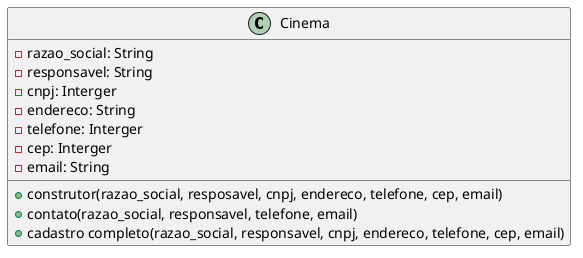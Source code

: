 @startuml Diagrama Herança Cinema - Grupo 1

class Cinema {
    - razao_social: String
    - responsavel: String
    - cnpj: Interger 
    - endereco: String
    - telefone: Interger
    - cep: Interger
    - email: String
    + construtor(razao_social, resposavel, cnpj, endereco, telefone, cep, email)
    + contato(razao_social, responsavel, telefone, email)
    + cadastro completo(razao_social, responsavel, cnpj, endereco, telefone, cep, email)
}